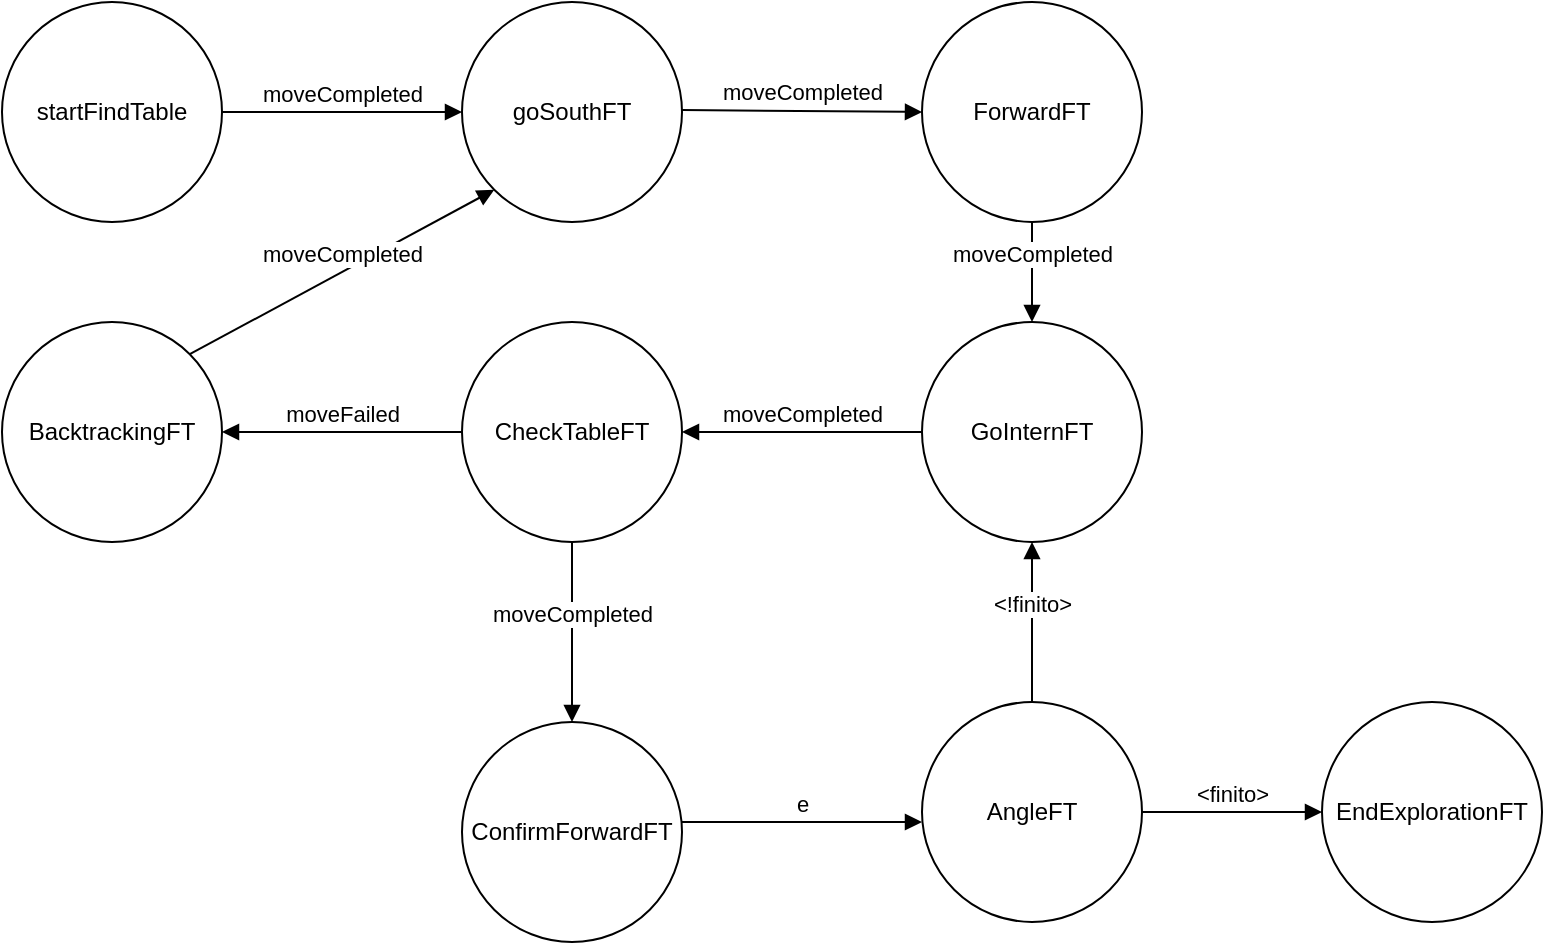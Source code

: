 <mxfile pages="1" version="11.2.8" type="device"><diagram id="Q_8CoKVi6rHJvai_HgBD" name="Page-1"><mxGraphModel dx="1005" dy="465" grid="1" gridSize="10" guides="1" tooltips="1" connect="1" arrows="1" fold="1" page="1" pageScale="1" pageWidth="827" pageHeight="1169" math="0" shadow="0"><root><mxCell id="0"/><mxCell id="1" parent="0"/><mxCell id="BO1WhxWcVlcsWszlZLSV-2" value="startFindTable" style="ellipse;whiteSpace=wrap;html=1;" vertex="1" parent="1"><mxGeometry x="40" y="40" width="110" height="110" as="geometry"/></mxCell><mxCell id="BO1WhxWcVlcsWszlZLSV-3" value="goSouthFT" style="ellipse;whiteSpace=wrap;html=1;" vertex="1" parent="1"><mxGeometry x="270" y="40" width="110" height="110" as="geometry"/></mxCell><mxCell id="BO1WhxWcVlcsWszlZLSV-4" value="ForwardFT" style="ellipse;whiteSpace=wrap;html=1;" vertex="1" parent="1"><mxGeometry x="500" y="40" width="110" height="110" as="geometry"/></mxCell><mxCell id="BO1WhxWcVlcsWszlZLSV-5" value="GoInternFT" style="ellipse;whiteSpace=wrap;html=1;" vertex="1" parent="1"><mxGeometry x="500" y="200" width="110" height="110" as="geometry"/></mxCell><mxCell id="BO1WhxWcVlcsWszlZLSV-6" value="ConfirmForwardFT" style="ellipse;whiteSpace=wrap;html=1;" vertex="1" parent="1"><mxGeometry x="270" y="400" width="110" height="110" as="geometry"/></mxCell><mxCell id="BO1WhxWcVlcsWszlZLSV-7" value="BacktrackingFT" style="ellipse;whiteSpace=wrap;html=1;" vertex="1" parent="1"><mxGeometry x="40" y="200" width="110" height="110" as="geometry"/></mxCell><mxCell id="BO1WhxWcVlcsWszlZLSV-8" value="AngleFT" style="ellipse;whiteSpace=wrap;html=1;" vertex="1" parent="1"><mxGeometry x="500" y="390" width="110" height="110" as="geometry"/></mxCell><mxCell id="BO1WhxWcVlcsWszlZLSV-9" value="moveCompleted" style="html=1;verticalAlign=bottom;endArrow=block;entryX=0;entryY=0.5;entryDx=0;entryDy=0;" edge="1" parent="1" source="BO1WhxWcVlcsWszlZLSV-2" target="BO1WhxWcVlcsWszlZLSV-3"><mxGeometry width="80" relative="1" as="geometry"><mxPoint x="150" y="95" as="sourcePoint"/><mxPoint x="230" y="95" as="targetPoint"/></mxGeometry></mxCell><mxCell id="BO1WhxWcVlcsWszlZLSV-10" value="moveCompleted" style="html=1;verticalAlign=bottom;endArrow=block;entryX=0;entryY=0.5;entryDx=0;entryDy=0;" edge="1" parent="1" target="BO1WhxWcVlcsWszlZLSV-4"><mxGeometry width="80" relative="1" as="geometry"><mxPoint x="380.0" y="94" as="sourcePoint"/><mxPoint x="500.0" y="94" as="targetPoint"/></mxGeometry></mxCell><mxCell id="BO1WhxWcVlcsWszlZLSV-11" value="moveCompleted" style="html=1;verticalAlign=bottom;endArrow=block;exitX=0.5;exitY=1;exitDx=0;exitDy=0;entryX=0.5;entryY=0;entryDx=0;entryDy=0;" edge="1" parent="1" source="BO1WhxWcVlcsWszlZLSV-4" target="BO1WhxWcVlcsWszlZLSV-5"><mxGeometry width="80" relative="1" as="geometry"><mxPoint x="390" y="104" as="sourcePoint"/><mxPoint x="555" y="260" as="targetPoint"/></mxGeometry></mxCell><mxCell id="BO1WhxWcVlcsWszlZLSV-14" value="CheckTableFT" style="ellipse;whiteSpace=wrap;html=1;" vertex="1" parent="1"><mxGeometry x="270" y="200" width="110" height="110" as="geometry"/></mxCell><mxCell id="BO1WhxWcVlcsWszlZLSV-15" value="moveCompleted" style="html=1;verticalAlign=bottom;endArrow=block;" edge="1" parent="1"><mxGeometry width="80" relative="1" as="geometry"><mxPoint x="500" y="255" as="sourcePoint"/><mxPoint x="380" y="255" as="targetPoint"/></mxGeometry></mxCell><mxCell id="BO1WhxWcVlcsWszlZLSV-16" value="moveCompleted" style="html=1;verticalAlign=bottom;endArrow=block;exitX=0.5;exitY=1;exitDx=0;exitDy=0;" edge="1" parent="1" source="BO1WhxWcVlcsWszlZLSV-14" target="BO1WhxWcVlcsWszlZLSV-6"><mxGeometry width="80" relative="1" as="geometry"><mxPoint x="560" y="450" as="sourcePoint"/><mxPoint x="640" y="450" as="targetPoint"/></mxGeometry></mxCell><mxCell id="BO1WhxWcVlcsWszlZLSV-17" value="moveFailed" style="html=1;verticalAlign=bottom;endArrow=block;exitX=0;exitY=0.5;exitDx=0;exitDy=0;" edge="1" parent="1" source="BO1WhxWcVlcsWszlZLSV-14" target="BO1WhxWcVlcsWszlZLSV-7"><mxGeometry width="80" relative="1" as="geometry"><mxPoint x="600" y="280" as="sourcePoint"/><mxPoint x="680" y="280" as="targetPoint"/></mxGeometry></mxCell><mxCell id="BO1WhxWcVlcsWszlZLSV-18" value="e" style="html=1;verticalAlign=bottom;endArrow=block;" edge="1" parent="1"><mxGeometry width="80" relative="1" as="geometry"><mxPoint x="380" y="450" as="sourcePoint"/><mxPoint x="500" y="450" as="targetPoint"/></mxGeometry></mxCell><mxCell id="BO1WhxWcVlcsWszlZLSV-19" value="&amp;lt;!finito&amp;gt;" style="html=1;verticalAlign=bottom;endArrow=block;exitX=0.5;exitY=0;exitDx=0;exitDy=0;" edge="1" parent="1" source="BO1WhxWcVlcsWszlZLSV-8" target="BO1WhxWcVlcsWszlZLSV-5"><mxGeometry width="80" relative="1" as="geometry"><mxPoint x="550" y="360" as="sourcePoint"/><mxPoint x="630" y="360" as="targetPoint"/></mxGeometry></mxCell><mxCell id="BO1WhxWcVlcsWszlZLSV-20" value="EndExplorationFT" style="ellipse;whiteSpace=wrap;html=1;" vertex="1" parent="1"><mxGeometry x="700" y="390" width="110" height="110" as="geometry"/></mxCell><mxCell id="BO1WhxWcVlcsWszlZLSV-21" value="&amp;lt;finito&amp;gt;" style="html=1;verticalAlign=bottom;endArrow=block;entryX=0;entryY=0.5;entryDx=0;entryDy=0;" edge="1" parent="1" source="BO1WhxWcVlcsWszlZLSV-8" target="BO1WhxWcVlcsWszlZLSV-20"><mxGeometry width="80" relative="1" as="geometry"><mxPoint x="610" y="445" as="sourcePoint"/><mxPoint x="690" y="445" as="targetPoint"/></mxGeometry></mxCell><mxCell id="BO1WhxWcVlcsWszlZLSV-22" value="moveCompleted" style="html=1;verticalAlign=bottom;endArrow=block;exitX=1;exitY=0;exitDx=0;exitDy=0;entryX=0;entryY=1;entryDx=0;entryDy=0;" edge="1" parent="1" source="BO1WhxWcVlcsWszlZLSV-7" target="BO1WhxWcVlcsWszlZLSV-3"><mxGeometry width="80" relative="1" as="geometry"><mxPoint x="170" y="170" as="sourcePoint"/><mxPoint x="250" y="170" as="targetPoint"/></mxGeometry></mxCell></root></mxGraphModel></diagram></mxfile>